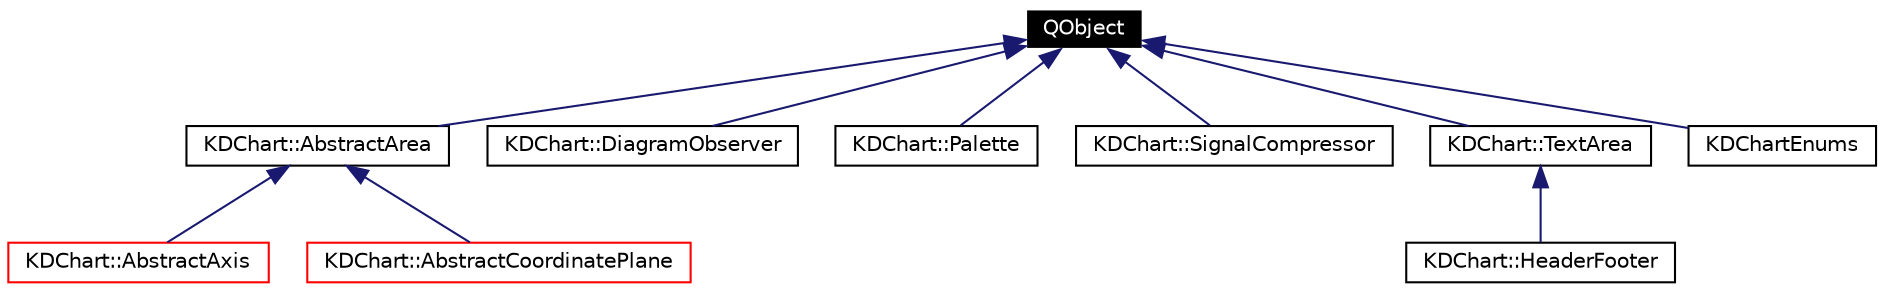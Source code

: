 digraph G
{
  edge [fontname="Helvetica",fontsize=10,labelfontname="Helvetica",labelfontsize=10];
  node [fontname="Helvetica",fontsize=10,shape=record];
  Node65 [label="QObject",height=0.2,width=0.4,color="white", fillcolor="black", style="filled" fontcolor="white"];
  Node65 -> Node66 [dir=back,color="midnightblue",fontsize=10,style="solid",fontname="Helvetica"];
  Node66 [label="KDChart::AbstractArea",height=0.2,width=0.4,color="black",URL="$class_k_d_chart_1_1_abstract_area.html"];
  Node66 -> Node67 [dir=back,color="midnightblue",fontsize=10,style="solid",fontname="Helvetica"];
  Node67 [label="KDChart::AbstractAxis",height=0.2,width=0.4,color="red",URL="$class_k_d_chart_1_1_abstract_axis.html"];
  Node66 -> Node69 [dir=back,color="midnightblue",fontsize=10,style="solid",fontname="Helvetica"];
  Node69 [label="KDChart::AbstractCoordinatePlane",height=0.2,width=0.4,color="red",URL="$class_k_d_chart_1_1_abstract_coordinate_plane.html"];
  Node65 -> Node72 [dir=back,color="midnightblue",fontsize=10,style="solid",fontname="Helvetica"];
  Node72 [label="KDChart::DiagramObserver",height=0.2,width=0.4,color="black",URL="$class_k_d_chart_1_1_diagram_observer.html"];
  Node65 -> Node73 [dir=back,color="midnightblue",fontsize=10,style="solid",fontname="Helvetica"];
  Node73 [label="KDChart::Palette",height=0.2,width=0.4,color="black",URL="$class_k_d_chart_1_1_palette.html"];
  Node65 -> Node74 [dir=back,color="midnightblue",fontsize=10,style="solid",fontname="Helvetica"];
  Node74 [label="KDChart::SignalCompressor",height=0.2,width=0.4,color="black",URL="$class_k_d_chart_1_1_signal_compressor.html"];
  Node65 -> Node75 [dir=back,color="midnightblue",fontsize=10,style="solid",fontname="Helvetica"];
  Node75 [label="KDChart::TextArea",height=0.2,width=0.4,color="black",URL="$class_k_d_chart_1_1_text_area.html"];
  Node75 -> Node76 [dir=back,color="midnightblue",fontsize=10,style="solid",fontname="Helvetica"];
  Node76 [label="KDChart::HeaderFooter",height=0.2,width=0.4,color="black",URL="$class_k_d_chart_1_1_header_footer.html"];
  Node65 -> Node77 [dir=back,color="midnightblue",fontsize=10,style="solid",fontname="Helvetica"];
  Node77 [label="KDChartEnums",height=0.2,width=0.4,color="black",URL="$class_k_d_chart_enums.html"];
}
